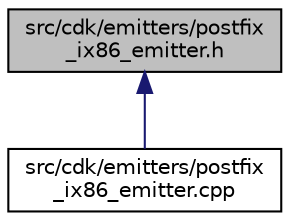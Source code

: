 digraph "src/cdk/emitters/postfix_ix86_emitter.h"
{
 // INTERACTIVE_SVG=YES
 // LATEX_PDF_SIZE
  edge [fontname="Helvetica",fontsize="10",labelfontname="Helvetica",labelfontsize="10"];
  node [fontname="Helvetica",fontsize="10",shape=record];
  Node1 [label="src/cdk/emitters/postfix\l_ix86_emitter.h",height=0.2,width=0.4,color="black", fillcolor="grey75", style="filled", fontcolor="black",tooltip=" "];
  Node1 -> Node2 [dir="back",color="midnightblue",fontsize="10",style="solid",fontname="Helvetica"];
  Node2 [label="src/cdk/emitters/postfix\l_ix86_emitter.cpp",height=0.2,width=0.4,color="black", fillcolor="white", style="filled",URL="$postfix__ix86__emitter_8cpp.html",tooltip=" "];
}
